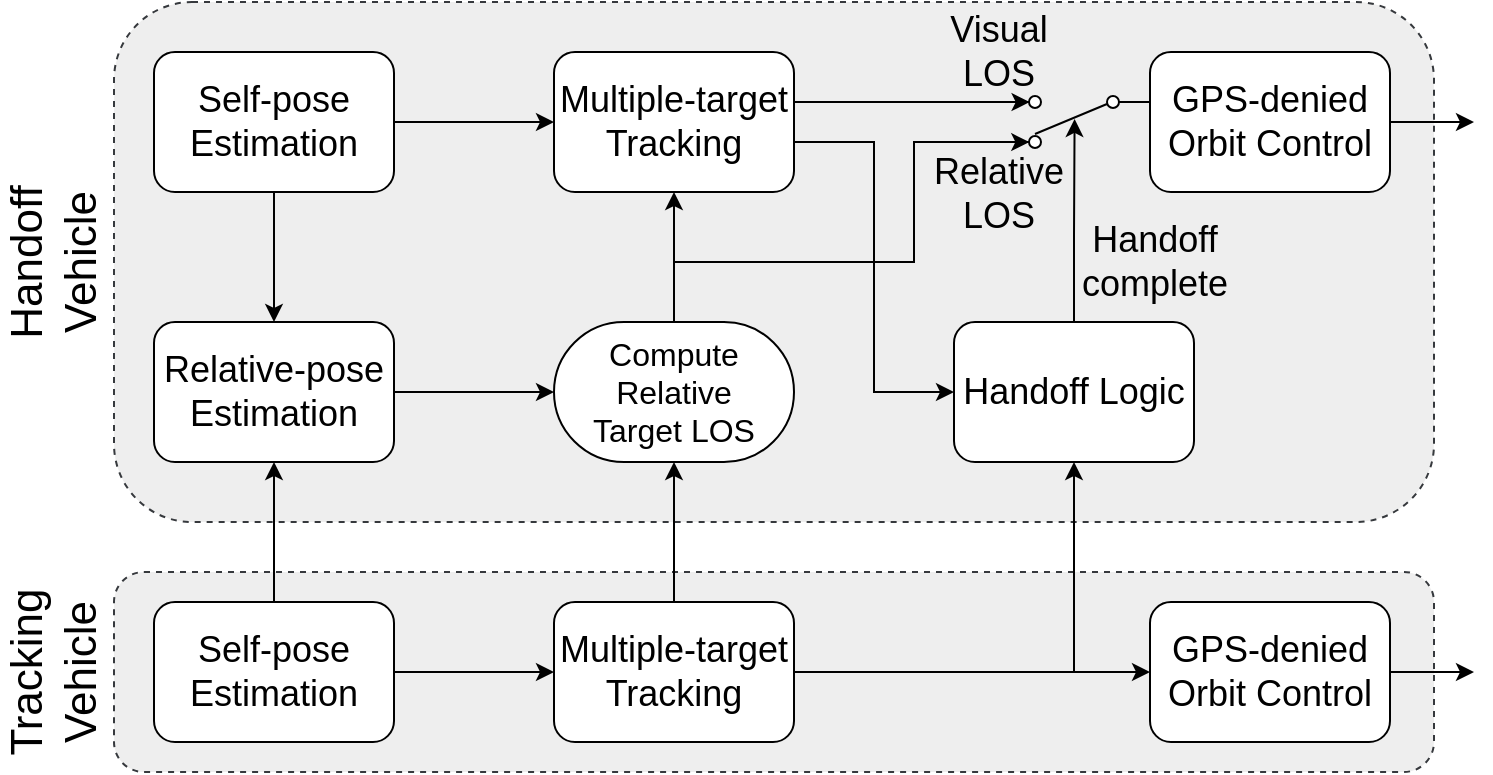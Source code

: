 <mxfile version="11.3.1" type="device" pages="1"><diagram id="DEpF6_nj_8mfZJ0nvya-" name="Page-1"><mxGraphModel dx="1343" dy="763" grid="1" gridSize="10" guides="1" tooltips="1" connect="1" arrows="1" fold="1" page="1" pageScale="1" pageWidth="1100" pageHeight="850" math="0" shadow="0"><root><mxCell id="0"/><mxCell id="1" parent="0"/><mxCell id="Mb9uMDRkOXe2FLG0AiBh-70" value="" style="rounded=1;whiteSpace=wrap;html=1;fillColor=#eeeeee;fontSize=12;align=center;strokeColor=#36393d;dashed=1;" parent="1" vertex="1"><mxGeometry x="220" y="200" width="660" height="260" as="geometry"/></mxCell><mxCell id="Mb9uMDRkOXe2FLG0AiBh-71" value="" style="rounded=1;whiteSpace=wrap;html=1;fillColor=#eeeeee;fontSize=12;align=center;strokeColor=#36393d;dashed=1;" parent="1" vertex="1"><mxGeometry x="220" y="485" width="660" height="100" as="geometry"/></mxCell><mxCell id="Mb9uMDRkOXe2FLG0AiBh-57" style="edgeStyle=orthogonalEdgeStyle;rounded=0;orthogonalLoop=1;jettySize=auto;html=1;exitX=0.5;exitY=1;exitDx=0;exitDy=0;entryX=0.5;entryY=0;entryDx=0;entryDy=0;fontSize=16;fontStyle=0;fontFamily=Helvetica;" parent="1" source="Mb9uMDRkOXe2FLG0AiBh-1" target="Mb9uMDRkOXe2FLG0AiBh-2" edge="1"><mxGeometry relative="1" as="geometry"/></mxCell><mxCell id="Mb9uMDRkOXe2FLG0AiBh-61" style="edgeStyle=orthogonalEdgeStyle;rounded=0;orthogonalLoop=1;jettySize=auto;html=1;exitX=1;exitY=0.5;exitDx=0;exitDy=0;entryX=0;entryY=0.5;entryDx=0;entryDy=0;fontSize=16;fontStyle=0;fontFamily=Helvetica;" parent="1" source="Mb9uMDRkOXe2FLG0AiBh-1" target="Mb9uMDRkOXe2FLG0AiBh-10" edge="1"><mxGeometry relative="1" as="geometry"/></mxCell><mxCell id="Mb9uMDRkOXe2FLG0AiBh-1" value="Self-pose&lt;br style=&quot;font-size: 18px;&quot;&gt;Estimation&lt;br style=&quot;font-size: 18px;&quot;&gt;" style="rounded=1;whiteSpace=wrap;html=1;gradientColor=none;fillColor=#ffffff;fontSize=18;fontStyle=0;fontFamily=Helvetica;" parent="1" vertex="1"><mxGeometry x="240" y="225" width="120" height="70" as="geometry"/></mxCell><mxCell id="Mb9uMDRkOXe2FLG0AiBh-5" value="" style="edgeStyle=orthogonalEdgeStyle;rounded=0;orthogonalLoop=1;jettySize=auto;html=1;fontSize=16;fontStyle=0;fontFamily=Helvetica;" parent="1" source="Mb9uMDRkOXe2FLG0AiBh-2" target="Mb9uMDRkOXe2FLG0AiBh-4" edge="1"><mxGeometry relative="1" as="geometry"><Array as="points"><mxPoint x="460" y="394"/><mxPoint x="460" y="394"/></Array></mxGeometry></mxCell><mxCell id="Mb9uMDRkOXe2FLG0AiBh-2" value="Relative-pose&lt;br style=&quot;font-size: 18px;&quot;&gt;Estimation&lt;br style=&quot;font-size: 18px;&quot;&gt;" style="rounded=1;whiteSpace=wrap;html=1;fontSize=18;fontStyle=0;fontFamily=Helvetica;" parent="1" vertex="1"><mxGeometry x="240" y="360" width="120" height="70" as="geometry"/></mxCell><mxCell id="Mb9uMDRkOXe2FLG0AiBh-51" style="edgeStyle=orthogonalEdgeStyle;rounded=0;orthogonalLoop=1;jettySize=auto;html=1;exitX=0.5;exitY=0;exitDx=0;exitDy=0;entryX=0.5;entryY=1;entryDx=0;entryDy=0;fontSize=16;fontStyle=0;fontFamily=Helvetica;" parent="1" source="Mb9uMDRkOXe2FLG0AiBh-4" target="Mb9uMDRkOXe2FLG0AiBh-10" edge="1"><mxGeometry relative="1" as="geometry"/></mxCell><mxCell id="Mb9uMDRkOXe2FLG0AiBh-82" style="edgeStyle=orthogonalEdgeStyle;rounded=0;orthogonalLoop=1;jettySize=auto;html=1;exitX=0.5;exitY=0;exitDx=0;exitDy=0;entryX=0.798;entryY=0.114;entryDx=0;entryDy=0;entryPerimeter=0;labelBackgroundColor=none;endArrow=classic;endFill=1;fontSize=16;fontStyle=0;fontFamily=Helvetica;" parent="1" source="Mb9uMDRkOXe2FLG0AiBh-4" target="Mb9uMDRkOXe2FLG0AiBh-21" edge="1"><mxGeometry relative="1" as="geometry"><Array as="points"><mxPoint x="500" y="330"/><mxPoint x="620" y="330"/><mxPoint x="620" y="270"/></Array></mxGeometry></mxCell><mxCell id="Mb9uMDRkOXe2FLG0AiBh-4" value="Compute Relative&lt;br style=&quot;font-size: 16px;&quot;&gt;Target LOS&lt;br style=&quot;font-size: 16px;&quot;&gt;" style="rounded=1;whiteSpace=wrap;html=1;fontSize=16;fontStyle=0;fontFamily=Helvetica;arcSize=50;" parent="1" vertex="1"><mxGeometry x="440" y="360" width="120" height="70" as="geometry"/></mxCell><mxCell id="Mb9uMDRkOXe2FLG0AiBh-81" style="edgeStyle=orthogonalEdgeStyle;rounded=0;orthogonalLoop=1;jettySize=auto;html=1;exitX=1;exitY=0.25;exitDx=0;exitDy=0;entryX=0.796;entryY=0.883;entryDx=0;entryDy=0;entryPerimeter=0;labelBackgroundColor=none;endArrow=classic;endFill=1;fontSize=16;fontStyle=0;fontFamily=Helvetica;" parent="1" source="Mb9uMDRkOXe2FLG0AiBh-10" target="Mb9uMDRkOXe2FLG0AiBh-21" edge="1"><mxGeometry relative="1" as="geometry"><Array as="points"><mxPoint x="560" y="250"/></Array></mxGeometry></mxCell><mxCell id="Mb9uMDRkOXe2FLG0AiBh-83" style="edgeStyle=orthogonalEdgeStyle;rounded=0;orthogonalLoop=1;jettySize=auto;html=1;exitX=1;exitY=0.75;exitDx=0;exitDy=0;entryX=0;entryY=0.5;entryDx=0;entryDy=0;labelBackgroundColor=none;endArrow=classic;endFill=1;fontSize=16;fontStyle=0;fontFamily=Helvetica;" parent="1" source="Mb9uMDRkOXe2FLG0AiBh-10" target="Mb9uMDRkOXe2FLG0AiBh-16" edge="1"><mxGeometry relative="1" as="geometry"><Array as="points"><mxPoint x="560" y="270"/><mxPoint x="600" y="270"/><mxPoint x="600" y="395"/></Array></mxGeometry></mxCell><mxCell id="Mb9uMDRkOXe2FLG0AiBh-10" value="Multiple-target&lt;br style=&quot;font-size: 18px;&quot;&gt;Tracking&lt;br style=&quot;font-size: 18px;&quot;&gt;" style="rounded=1;whiteSpace=wrap;html=1;fontSize=18;fontStyle=0;fontFamily=Helvetica;" parent="1" vertex="1"><mxGeometry x="440" y="225" width="120" height="70" as="geometry"/></mxCell><mxCell id="Mb9uMDRkOXe2FLG0AiBh-80" value="&lt;font style=&quot;font-size: 18px&quot;&gt;Handoff&lt;br&gt;complete&lt;/font&gt;" style="edgeStyle=orthogonalEdgeStyle;rounded=0;orthogonalLoop=1;jettySize=auto;html=1;exitX=0.5;exitY=0;exitDx=0;exitDy=0;entryX=0.496;entryY=0.558;entryDx=0;entryDy=0;entryPerimeter=0;labelBackgroundColor=none;endArrow=classic;endFill=1;fontSize=15;fontStyle=0;fontFamily=Helvetica;" parent="1" source="Mb9uMDRkOXe2FLG0AiBh-16" target="Mb9uMDRkOXe2FLG0AiBh-21" edge="1"><mxGeometry x="-0.412" y="-40" relative="1" as="geometry"><mxPoint as="offset"/></mxGeometry></mxCell><mxCell id="Mb9uMDRkOXe2FLG0AiBh-16" value="Handoff Logic" style="rounded=1;whiteSpace=wrap;html=1;fontSize=18;fontStyle=0;fontFamily=Helvetica;" parent="1" vertex="1"><mxGeometry x="640" y="360" width="120" height="70" as="geometry"/></mxCell><mxCell id="Mb9uMDRkOXe2FLG0AiBh-68" style="edgeStyle=orthogonalEdgeStyle;rounded=0;orthogonalLoop=1;jettySize=auto;html=1;exitX=1;exitY=0.5;exitDx=0;exitDy=0;endArrow=classic;endFill=1;fontSize=16;fontStyle=0;fontFamily=Helvetica;" parent="1" source="Mb9uMDRkOXe2FLG0AiBh-6" edge="1"><mxGeometry relative="1" as="geometry"><mxPoint x="900" y="260" as="targetPoint"/></mxGeometry></mxCell><mxCell id="Mb9uMDRkOXe2FLG0AiBh-6" value="GPS-denied&lt;br style=&quot;font-size: 18px;&quot;&gt;Orbit Control&lt;br style=&quot;font-size: 18px;&quot;&gt;" style="rounded=1;whiteSpace=wrap;html=1;fontSize=18;fontStyle=0;fontFamily=Helvetica;" parent="1" vertex="1"><mxGeometry x="738" y="225" width="120" height="70" as="geometry"/></mxCell><mxCell id="Mb9uMDRkOXe2FLG0AiBh-21" value="" style="verticalLabelPosition=bottom;shadow=0;dashed=0;align=center;fillColor=#ffffff;html=1;verticalAlign=top;strokeWidth=1;shape=mxgraph.electrical.electro-mechanical.2-way_switch;flipH=1;flipV=1;fontSize=16;fontStyle=0;fontFamily=Helvetica;" parent="1" vertex="1"><mxGeometry x="662.5" y="247" width="75" height="26" as="geometry"/></mxCell><mxCell id="Mb9uMDRkOXe2FLG0AiBh-56" style="edgeStyle=orthogonalEdgeStyle;rounded=0;orthogonalLoop=1;jettySize=auto;html=1;exitX=0.5;exitY=0;exitDx=0;exitDy=0;entryX=0.5;entryY=1;entryDx=0;entryDy=0;fontSize=16;fontStyle=0;fontFamily=Helvetica;" parent="1" source="Mb9uMDRkOXe2FLG0AiBh-30" target="Mb9uMDRkOXe2FLG0AiBh-2" edge="1"><mxGeometry relative="1" as="geometry"/></mxCell><mxCell id="Mb9uMDRkOXe2FLG0AiBh-62" style="edgeStyle=orthogonalEdgeStyle;rounded=0;orthogonalLoop=1;jettySize=auto;html=1;exitX=1;exitY=0.5;exitDx=0;exitDy=0;entryX=0;entryY=0.5;entryDx=0;entryDy=0;fontSize=16;fontStyle=0;fontFamily=Helvetica;" parent="1" source="Mb9uMDRkOXe2FLG0AiBh-30" target="Mb9uMDRkOXe2FLG0AiBh-31" edge="1"><mxGeometry relative="1" as="geometry"/></mxCell><mxCell id="Mb9uMDRkOXe2FLG0AiBh-30" value="Self-pose&lt;br style=&quot;font-size: 18px;&quot;&gt;Estimation&lt;br style=&quot;font-size: 18px;&quot;&gt;" style="rounded=1;whiteSpace=wrap;html=1;fontSize=18;fontStyle=0;fontFamily=Helvetica;" parent="1" vertex="1"><mxGeometry x="240" y="500" width="120" height="70" as="geometry"/></mxCell><mxCell id="Mb9uMDRkOXe2FLG0AiBh-33" style="edgeStyle=orthogonalEdgeStyle;rounded=0;orthogonalLoop=1;jettySize=auto;html=1;exitX=0.5;exitY=0;exitDx=0;exitDy=0;entryX=0.5;entryY=1;entryDx=0;entryDy=0;fontSize=16;fontStyle=0;fontFamily=Helvetica;" parent="1" source="Mb9uMDRkOXe2FLG0AiBh-31" target="Mb9uMDRkOXe2FLG0AiBh-4" edge="1"><mxGeometry relative="1" as="geometry"><Array as="points"><mxPoint x="500" y="467"/><mxPoint x="500" y="423"/></Array></mxGeometry></mxCell><mxCell id="Mb9uMDRkOXe2FLG0AiBh-38" style="edgeStyle=orthogonalEdgeStyle;rounded=0;orthogonalLoop=1;jettySize=auto;html=1;exitX=1;exitY=0.5;exitDx=0;exitDy=0;entryX=0;entryY=0.5;entryDx=0;entryDy=0;fontSize=16;fontStyle=0;fontFamily=Helvetica;" parent="1" source="Mb9uMDRkOXe2FLG0AiBh-31" target="Mb9uMDRkOXe2FLG0AiBh-35" edge="1"><mxGeometry relative="1" as="geometry"><mxPoint x="890.0" y="526.793" as="targetPoint"/></mxGeometry></mxCell><mxCell id="Mb9uMDRkOXe2FLG0AiBh-47" style="edgeStyle=orthogonalEdgeStyle;rounded=0;orthogonalLoop=1;jettySize=auto;html=1;exitX=1;exitY=0.5;exitDx=0;exitDy=0;entryX=0.5;entryY=1;entryDx=0;entryDy=0;fontSize=16;fontStyle=0;fontFamily=Helvetica;" parent="1" source="Mb9uMDRkOXe2FLG0AiBh-31" target="Mb9uMDRkOXe2FLG0AiBh-16" edge="1"><mxGeometry relative="1" as="geometry"/></mxCell><mxCell id="Mb9uMDRkOXe2FLG0AiBh-31" value="Multiple-target&lt;br style=&quot;font-size: 18px;&quot;&gt;Tracking&lt;br style=&quot;font-size: 18px;&quot;&gt;" style="rounded=1;whiteSpace=wrap;html=1;fontSize=18;fontStyle=0;fontFamily=Helvetica;" parent="1" vertex="1"><mxGeometry x="440" y="500" width="120" height="70" as="geometry"/></mxCell><mxCell id="Mb9uMDRkOXe2FLG0AiBh-90" style="edgeStyle=orthogonalEdgeStyle;rounded=0;orthogonalLoop=1;jettySize=auto;html=1;exitX=1;exitY=0.5;exitDx=0;exitDy=0;labelBackgroundColor=none;endArrow=classic;endFill=1;fontFamily=Helvetica;fontSize=13;" parent="1" source="Mb9uMDRkOXe2FLG0AiBh-35" edge="1"><mxGeometry relative="1" as="geometry"><mxPoint x="900" y="535" as="targetPoint"/></mxGeometry></mxCell><mxCell id="Mb9uMDRkOXe2FLG0AiBh-35" value="GPS-denied&lt;br style=&quot;font-size: 18px;&quot;&gt;Orbit Control&lt;br style=&quot;font-size: 18px;&quot;&gt;" style="rounded=1;whiteSpace=wrap;html=1;fontSize=18;fontStyle=0;fontFamily=Helvetica;" parent="1" vertex="1"><mxGeometry x="738" y="500" width="120" height="70" as="geometry"/></mxCell><mxCell id="Mb9uMDRkOXe2FLG0AiBh-72" value="Handoff &lt;br style=&quot;font-size: 22px;&quot;&gt;Vehicle" style="text;html=1;strokeColor=none;fillColor=none;align=center;verticalAlign=middle;whiteSpace=wrap;rounded=0;dashed=1;fontSize=22;fontStyle=0;fontFamily=Helvetica;direction=north;horizontal=0;" parent="1" vertex="1"><mxGeometry x="180" y="200" width="20" height="260" as="geometry"/></mxCell><mxCell id="Mb9uMDRkOXe2FLG0AiBh-74" value="Tracking Vehicle" style="text;html=1;strokeColor=none;fillColor=none;align=center;verticalAlign=middle;rounded=0;dashed=1;fontSize=22;fontStyle=0;fontFamily=Helvetica;horizontal=0;whiteSpace=wrap;" parent="1" vertex="1"><mxGeometry x="170" y="485" width="40" height="100" as="geometry"/></mxCell><mxCell id="Mb9uMDRkOXe2FLG0AiBh-87" value="&lt;font style=&quot;font-size: 18px&quot;&gt;Visual LOS&lt;/font&gt;" style="text;html=1;strokeColor=none;fillColor=none;align=center;verticalAlign=middle;whiteSpace=wrap;rounded=0;dashed=1;labelBackgroundColor=none;fontFamily=Helvetica;fontSize=15;" parent="1" vertex="1"><mxGeometry x="639" y="215" width="47" height="20" as="geometry"/></mxCell><mxCell id="Mb9uMDRkOXe2FLG0AiBh-88" value="&lt;font style=&quot;font-size: 18px&quot;&gt;Relative&lt;br&gt;LOS&lt;/font&gt;" style="text;html=1;strokeColor=none;fillColor=none;align=center;verticalAlign=middle;whiteSpace=wrap;rounded=0;dashed=1;labelBackgroundColor=none;fontFamily=Helvetica;fontSize=15;" parent="1" vertex="1"><mxGeometry x="639" y="286" width="47" height="20" as="geometry"/></mxCell></root></mxGraphModel></diagram></mxfile>